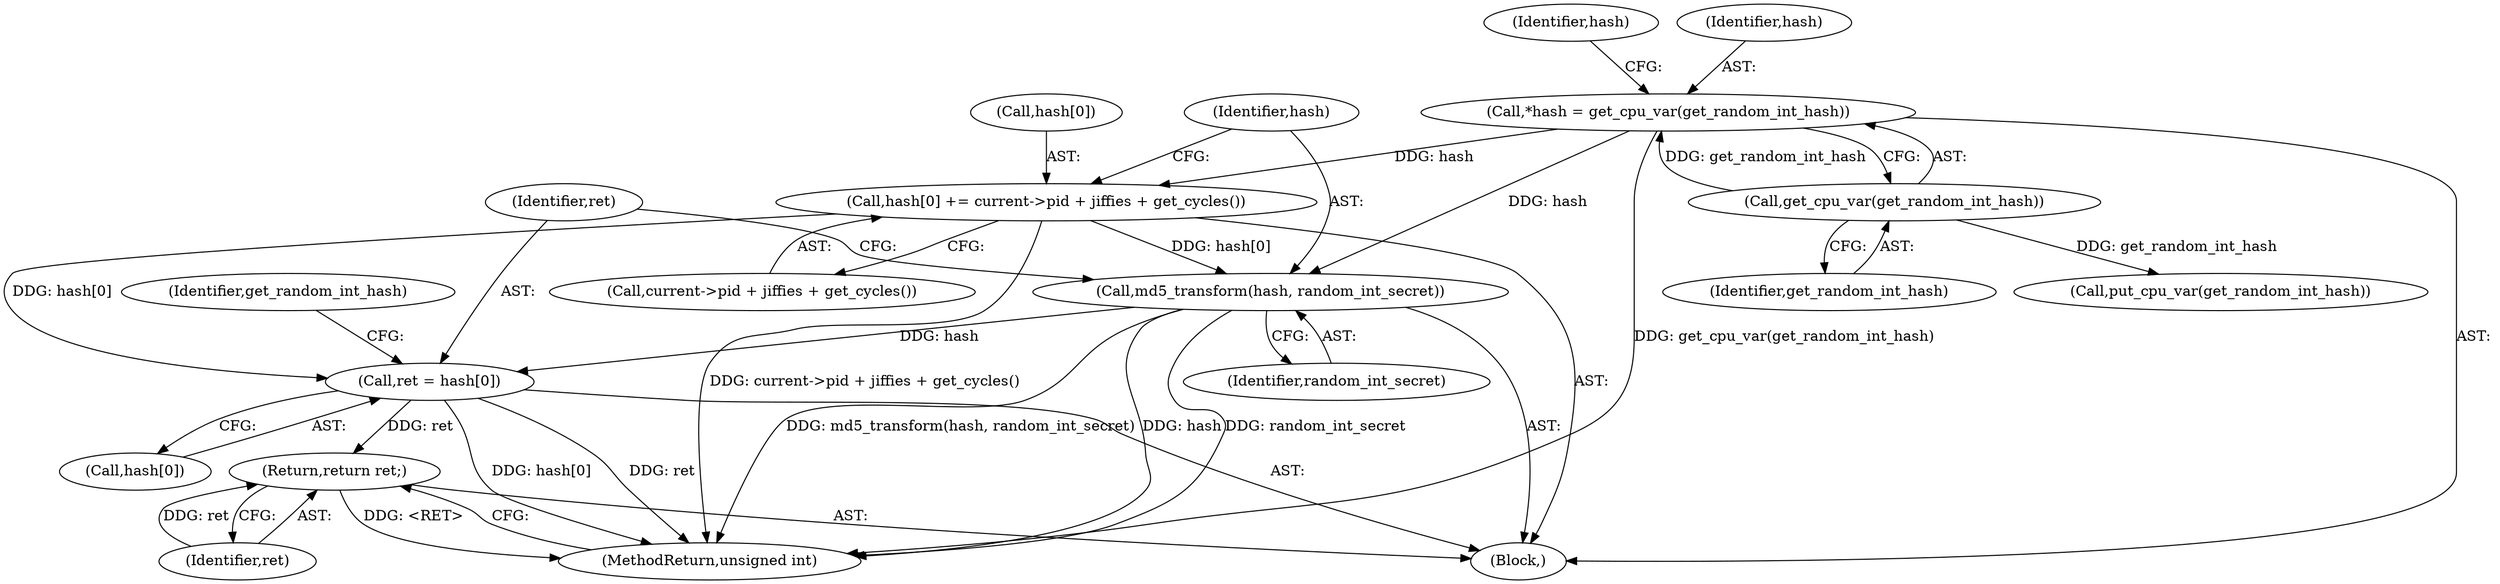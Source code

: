 digraph "0_linux_6e5714eaf77d79ae1c8b47e3e040ff5411b717ec_0@array" {
"1000123" [label="(Call,ret = hash[0])"];
"1000120" [label="(Call,md5_transform(hash, random_int_secret))"];
"1000104" [label="(Call,*hash = get_cpu_var(get_random_int_hash))"];
"1000106" [label="(Call,get_cpu_var(get_random_int_hash))"];
"1000109" [label="(Call,hash[0] += current->pid + jiffies + get_cycles())"];
"1000130" [label="(Return,return ret;)"];
"1000109" [label="(Call,hash[0] += current->pid + jiffies + get_cycles())"];
"1000121" [label="(Identifier,hash)"];
"1000123" [label="(Call,ret = hash[0])"];
"1000111" [label="(Identifier,hash)"];
"1000113" [label="(Call,current->pid + jiffies + get_cycles())"];
"1000132" [label="(MethodReturn,unsigned int)"];
"1000102" [label="(Block,)"];
"1000130" [label="(Return,return ret;)"];
"1000122" [label="(Identifier,random_int_secret)"];
"1000104" [label="(Call,*hash = get_cpu_var(get_random_int_hash))"];
"1000106" [label="(Call,get_cpu_var(get_random_int_hash))"];
"1000105" [label="(Identifier,hash)"];
"1000125" [label="(Call,hash[0])"];
"1000110" [label="(Call,hash[0])"];
"1000124" [label="(Identifier,ret)"];
"1000128" [label="(Call,put_cpu_var(get_random_int_hash))"];
"1000120" [label="(Call,md5_transform(hash, random_int_secret))"];
"1000129" [label="(Identifier,get_random_int_hash)"];
"1000131" [label="(Identifier,ret)"];
"1000107" [label="(Identifier,get_random_int_hash)"];
"1000123" -> "1000102"  [label="AST: "];
"1000123" -> "1000125"  [label="CFG: "];
"1000124" -> "1000123"  [label="AST: "];
"1000125" -> "1000123"  [label="AST: "];
"1000129" -> "1000123"  [label="CFG: "];
"1000123" -> "1000132"  [label="DDG: hash[0]"];
"1000123" -> "1000132"  [label="DDG: ret"];
"1000120" -> "1000123"  [label="DDG: hash"];
"1000109" -> "1000123"  [label="DDG: hash[0]"];
"1000123" -> "1000130"  [label="DDG: ret"];
"1000120" -> "1000102"  [label="AST: "];
"1000120" -> "1000122"  [label="CFG: "];
"1000121" -> "1000120"  [label="AST: "];
"1000122" -> "1000120"  [label="AST: "];
"1000124" -> "1000120"  [label="CFG: "];
"1000120" -> "1000132"  [label="DDG: hash"];
"1000120" -> "1000132"  [label="DDG: random_int_secret"];
"1000120" -> "1000132"  [label="DDG: md5_transform(hash, random_int_secret)"];
"1000104" -> "1000120"  [label="DDG: hash"];
"1000109" -> "1000120"  [label="DDG: hash[0]"];
"1000104" -> "1000102"  [label="AST: "];
"1000104" -> "1000106"  [label="CFG: "];
"1000105" -> "1000104"  [label="AST: "];
"1000106" -> "1000104"  [label="AST: "];
"1000111" -> "1000104"  [label="CFG: "];
"1000104" -> "1000132"  [label="DDG: get_cpu_var(get_random_int_hash)"];
"1000106" -> "1000104"  [label="DDG: get_random_int_hash"];
"1000104" -> "1000109"  [label="DDG: hash"];
"1000106" -> "1000107"  [label="CFG: "];
"1000107" -> "1000106"  [label="AST: "];
"1000106" -> "1000128"  [label="DDG: get_random_int_hash"];
"1000109" -> "1000102"  [label="AST: "];
"1000109" -> "1000113"  [label="CFG: "];
"1000110" -> "1000109"  [label="AST: "];
"1000113" -> "1000109"  [label="AST: "];
"1000121" -> "1000109"  [label="CFG: "];
"1000109" -> "1000132"  [label="DDG: current->pid + jiffies + get_cycles()"];
"1000130" -> "1000102"  [label="AST: "];
"1000130" -> "1000131"  [label="CFG: "];
"1000131" -> "1000130"  [label="AST: "];
"1000132" -> "1000130"  [label="CFG: "];
"1000130" -> "1000132"  [label="DDG: <RET>"];
"1000131" -> "1000130"  [label="DDG: ret"];
}
